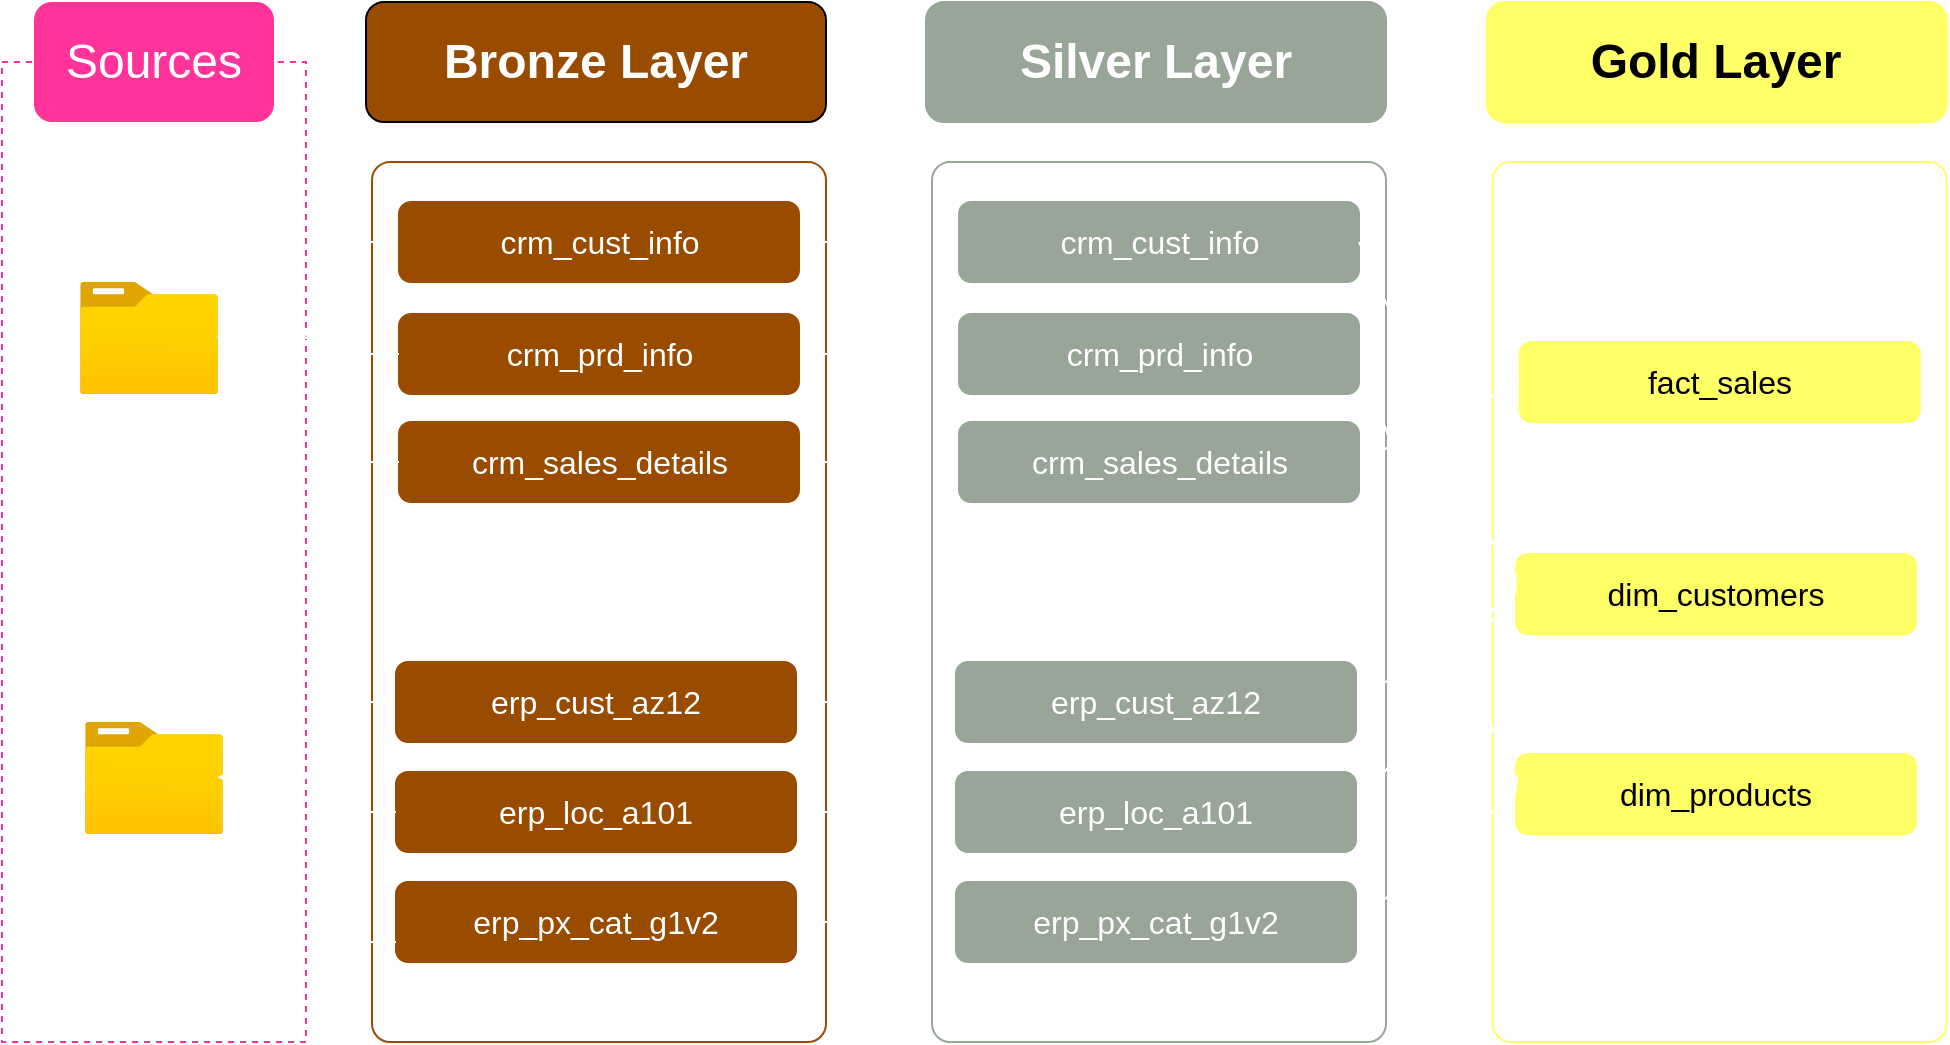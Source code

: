 <mxfile version="27.0.9">
  <diagram name="Page-1" id="F1ly6i5QzwTnTRDF3UsP">
    <mxGraphModel dx="933" dy="597" grid="1" gridSize="10" guides="1" tooltips="1" connect="1" arrows="1" fold="1" page="1" pageScale="1" pageWidth="850" pageHeight="1100" math="0" shadow="0">
      <root>
        <mxCell id="0" />
        <mxCell id="1" parent="0" />
        <mxCell id="-CWlUcPeQihNMmIlv_xb-1" value="" style="rounded=0;whiteSpace=wrap;html=1;fillColor=none;strokeColor=#FF3399;dashed=1;fontColor=#FFFFFF;" vertex="1" parent="1">
          <mxGeometry x="410" y="220" width="152" height="490" as="geometry" />
        </mxCell>
        <mxCell id="-CWlUcPeQihNMmIlv_xb-2" value="Sources" style="rounded=1;whiteSpace=wrap;html=1;fontSize=24;strokeColor=none;fillColor=#FF3399;fontColor=#FFFFFF;" vertex="1" parent="1">
          <mxGeometry x="426" y="190" width="120" height="60" as="geometry" />
        </mxCell>
        <mxCell id="-CWlUcPeQihNMmIlv_xb-3" value="" style="image;aspect=fixed;html=1;points=[];align=center;fontSize=12;image=img/lib/azure2/general/Folder_Blank.svg;fontColor=#FFFFFF;" vertex="1" parent="1">
          <mxGeometry x="449" y="330" width="69" height="56.0" as="geometry" />
        </mxCell>
        <mxCell id="-CWlUcPeQihNMmIlv_xb-4" value="" style="image;aspect=fixed;html=1;points=[];align=center;fontSize=12;image=img/lib/azure2/general/Folder_Blank.svg;fontColor=#FFFFFF;" vertex="1" parent="1">
          <mxGeometry x="451.5" y="550" width="69" height="56.0" as="geometry" />
        </mxCell>
        <mxCell id="-CWlUcPeQihNMmIlv_xb-5" value="&lt;b&gt;CRM&lt;/b&gt;" style="rounded=1;whiteSpace=wrap;html=1;fillColor=none;strokeColor=none;fontColor=#FFFFFF;" vertex="1" parent="1">
          <mxGeometry x="451.5" y="386" width="64" height="24" as="geometry" />
        </mxCell>
        <mxCell id="-CWlUcPeQihNMmIlv_xb-6" value="&lt;b&gt;ERP&lt;/b&gt;" style="rounded=1;whiteSpace=wrap;html=1;fillColor=none;strokeColor=none;fontColor=#FFFFFF;" vertex="1" parent="1">
          <mxGeometry x="454" y="606" width="64" height="24" as="geometry" />
        </mxCell>
        <mxCell id="-CWlUcPeQihNMmIlv_xb-7" value="" style="rounded=1;whiteSpace=wrap;html=1;fillStyle=auto;fillColor=none;strokeColor=#994C00;gradientColor=none;arcSize=4;fontColor=#FFFFFF;" vertex="1" parent="1">
          <mxGeometry x="595" y="270" width="227" height="440" as="geometry" />
        </mxCell>
        <mxCell id="-CWlUcPeQihNMmIlv_xb-8" value="&lt;font style=&quot;font-size: 24px;&quot;&gt;&lt;b&gt;Bronze Layer&lt;/b&gt;&lt;/font&gt;" style="rounded=1;whiteSpace=wrap;html=1;fillColor=#994C00;fillStyle=auto;fontColor=#FFFFFF;" vertex="1" parent="1">
          <mxGeometry x="592" y="190" width="230" height="60" as="geometry" />
        </mxCell>
        <mxCell id="-CWlUcPeQihNMmIlv_xb-9" style="edgeStyle=orthogonalEdgeStyle;rounded=0;orthogonalLoop=1;jettySize=auto;html=1;exitX=0;exitY=0.5;exitDx=0;exitDy=0;fontColor=#FFFFFF;strokeColor=#FFFFFF;" edge="1" parent="1" source="-CWlUcPeQihNMmIlv_xb-11" target="-CWlUcPeQihNMmIlv_xb-3">
          <mxGeometry relative="1" as="geometry" />
        </mxCell>
        <mxCell id="-CWlUcPeQihNMmIlv_xb-10" style="edgeStyle=none;rounded=0;orthogonalLoop=1;jettySize=auto;html=1;exitX=1;exitY=0.5;exitDx=0;exitDy=0;entryX=0;entryY=0.5;entryDx=0;entryDy=0;fontColor=#FFFFFF;strokeColor=#FFFFFF;" edge="1" parent="1" source="-CWlUcPeQihNMmIlv_xb-11" target="-CWlUcPeQihNMmIlv_xb-31">
          <mxGeometry relative="1" as="geometry" />
        </mxCell>
        <mxCell id="-CWlUcPeQihNMmIlv_xb-11" value="&lt;font style=&quot;font-size: 16px;&quot;&gt;crm_cust_info&lt;/font&gt;" style="rounded=1;whiteSpace=wrap;html=1;fillColor=#994C00;strokeColor=#994C00;fontColor=#FFFFFF;" vertex="1" parent="1">
          <mxGeometry x="608.5" y="290" width="200" height="40" as="geometry" />
        </mxCell>
        <mxCell id="-CWlUcPeQihNMmIlv_xb-12" style="edgeStyle=none;rounded=0;orthogonalLoop=1;jettySize=auto;html=1;exitX=1;exitY=0.5;exitDx=0;exitDy=0;entryX=0;entryY=0.5;entryDx=0;entryDy=0;fontColor=#FFFFFF;strokeColor=#FFFFFF;" edge="1" parent="1" source="-CWlUcPeQihNMmIlv_xb-13" target="-CWlUcPeQihNMmIlv_xb-34">
          <mxGeometry relative="1" as="geometry" />
        </mxCell>
        <mxCell id="-CWlUcPeQihNMmIlv_xb-13" value="&lt;font style=&quot;font-size: 16px;&quot;&gt;crm_sales_details&lt;/font&gt;" style="rounded=1;whiteSpace=wrap;html=1;fillColor=#994C00;strokeColor=#994C00;fontColor=#FFFFFF;" vertex="1" parent="1">
          <mxGeometry x="608.5" y="400" width="200" height="40" as="geometry" />
        </mxCell>
        <mxCell id="-CWlUcPeQihNMmIlv_xb-14" style="edgeStyle=none;rounded=0;orthogonalLoop=1;jettySize=auto;html=1;exitX=1;exitY=0.5;exitDx=0;exitDy=0;entryX=0;entryY=0.5;entryDx=0;entryDy=0;fontColor=#FFFFFF;strokeColor=#FFFFFF;" edge="1" parent="1" source="-CWlUcPeQihNMmIlv_xb-15" target="-CWlUcPeQihNMmIlv_xb-37">
          <mxGeometry relative="1" as="geometry" />
        </mxCell>
        <mxCell id="-CWlUcPeQihNMmIlv_xb-15" value="&lt;font style=&quot;font-size: 16px;&quot;&gt;crm_prd_info&lt;/font&gt;" style="rounded=1;whiteSpace=wrap;html=1;fillColor=#994C00;strokeColor=#994C00;fontColor=#FFFFFF;" vertex="1" parent="1">
          <mxGeometry x="608.5" y="346" width="200" height="40" as="geometry" />
        </mxCell>
        <mxCell id="-CWlUcPeQihNMmIlv_xb-16" style="edgeStyle=orthogonalEdgeStyle;rounded=0;orthogonalLoop=1;jettySize=auto;html=1;exitX=0;exitY=0.5;exitDx=0;exitDy=0;fontColor=#FFFFFF;strokeColor=#FFFFFF;" edge="1" parent="1" source="-CWlUcPeQihNMmIlv_xb-18" target="-CWlUcPeQihNMmIlv_xb-4">
          <mxGeometry relative="1" as="geometry" />
        </mxCell>
        <mxCell id="-CWlUcPeQihNMmIlv_xb-17" style="edgeStyle=none;rounded=0;orthogonalLoop=1;jettySize=auto;html=1;exitX=1;exitY=0.5;exitDx=0;exitDy=0;entryX=0;entryY=0.5;entryDx=0;entryDy=0;fontColor=#FFFFFF;strokeColor=#FFFFFF;" edge="1" parent="1" source="-CWlUcPeQihNMmIlv_xb-18" target="-CWlUcPeQihNMmIlv_xb-40">
          <mxGeometry relative="1" as="geometry" />
        </mxCell>
        <mxCell id="-CWlUcPeQihNMmIlv_xb-18" value="&lt;font style=&quot;font-size: 16px;&quot;&gt;erp_cust_az12&lt;/font&gt;" style="rounded=1;whiteSpace=wrap;html=1;fillColor=#994C00;strokeColor=#994C00;fontColor=#FFFFFF;" vertex="1" parent="1">
          <mxGeometry x="607" y="520" width="200" height="40" as="geometry" />
        </mxCell>
        <mxCell id="-CWlUcPeQihNMmIlv_xb-19" style="edgeStyle=none;rounded=0;orthogonalLoop=1;jettySize=auto;html=1;exitX=1;exitY=0.5;exitDx=0;exitDy=0;entryX=0;entryY=0.5;entryDx=0;entryDy=0;fontColor=#FFFFFF;strokeColor=#FFFFFF;" edge="1" parent="1" source="-CWlUcPeQihNMmIlv_xb-20" target="-CWlUcPeQihNMmIlv_xb-42">
          <mxGeometry relative="1" as="geometry" />
        </mxCell>
        <mxCell id="-CWlUcPeQihNMmIlv_xb-20" value="&lt;font style=&quot;font-size: 16px;&quot;&gt;erp_loc_a101&lt;/font&gt;" style="rounded=1;whiteSpace=wrap;html=1;fillColor=#994C00;strokeColor=#994C00;fontColor=#FFFFFF;" vertex="1" parent="1">
          <mxGeometry x="607" y="575" width="200" height="40" as="geometry" />
        </mxCell>
        <mxCell id="-CWlUcPeQihNMmIlv_xb-21" style="edgeStyle=none;rounded=0;orthogonalLoop=1;jettySize=auto;html=1;exitX=1;exitY=0.5;exitDx=0;exitDy=0;entryX=0;entryY=0.5;entryDx=0;entryDy=0;fontColor=#FFFFFF;strokeColor=#FFFFFF;" edge="1" parent="1" source="-CWlUcPeQihNMmIlv_xb-22" target="-CWlUcPeQihNMmIlv_xb-44">
          <mxGeometry relative="1" as="geometry" />
        </mxCell>
        <mxCell id="-CWlUcPeQihNMmIlv_xb-22" value="&lt;font style=&quot;font-size: 16px;&quot;&gt;erp_px_cat_g1v2&lt;/font&gt;" style="rounded=1;whiteSpace=wrap;html=1;fillColor=#994C00;strokeColor=#994C00;fontColor=#FFFFFF;" vertex="1" parent="1">
          <mxGeometry x="607" y="630" width="200" height="40" as="geometry" />
        </mxCell>
        <mxCell id="-CWlUcPeQihNMmIlv_xb-23" style="edgeStyle=orthogonalEdgeStyle;rounded=0;orthogonalLoop=1;jettySize=auto;html=1;exitX=0;exitY=0.5;exitDx=0;exitDy=0;entryX=0.987;entryY=0.493;entryDx=0;entryDy=0;entryPerimeter=0;fontColor=#FFFFFF;strokeColor=#FFFFFF;" edge="1" parent="1" source="-CWlUcPeQihNMmIlv_xb-15" target="-CWlUcPeQihNMmIlv_xb-3">
          <mxGeometry relative="1" as="geometry" />
        </mxCell>
        <mxCell id="-CWlUcPeQihNMmIlv_xb-24" style="edgeStyle=orthogonalEdgeStyle;rounded=0;orthogonalLoop=1;jettySize=auto;html=1;exitX=0;exitY=0.5;exitDx=0;exitDy=0;entryX=1.014;entryY=0.471;entryDx=0;entryDy=0;entryPerimeter=0;fontColor=#FFFFFF;strokeColor=#FFFFFF;" edge="1" parent="1" source="-CWlUcPeQihNMmIlv_xb-13" target="-CWlUcPeQihNMmIlv_xb-3">
          <mxGeometry relative="1" as="geometry" />
        </mxCell>
        <mxCell id="-CWlUcPeQihNMmIlv_xb-25" style="edgeStyle=orthogonalEdgeStyle;rounded=0;orthogonalLoop=1;jettySize=auto;html=1;exitX=0;exitY=0.5;exitDx=0;exitDy=0;entryX=0.96;entryY=0.493;entryDx=0;entryDy=0;entryPerimeter=0;fontColor=#FFFFFF;strokeColor=#FFFFFF;" edge="1" parent="1" source="-CWlUcPeQihNMmIlv_xb-20" target="-CWlUcPeQihNMmIlv_xb-4">
          <mxGeometry relative="1" as="geometry" />
        </mxCell>
        <mxCell id="-CWlUcPeQihNMmIlv_xb-26" style="edgeStyle=orthogonalEdgeStyle;rounded=0;orthogonalLoop=1;jettySize=auto;html=1;exitX=0;exitY=0.75;exitDx=0;exitDy=0;entryX=0.996;entryY=0.493;entryDx=0;entryDy=0;entryPerimeter=0;fontColor=#FFFFFF;strokeColor=#FFFFFF;" edge="1" parent="1" source="-CWlUcPeQihNMmIlv_xb-22" target="-CWlUcPeQihNMmIlv_xb-4">
          <mxGeometry relative="1" as="geometry" />
        </mxCell>
        <mxCell id="-CWlUcPeQihNMmIlv_xb-27" value="" style="rounded=1;whiteSpace=wrap;html=1;fillStyle=auto;fillColor=none;strokeColor=#98A697;gradientColor=none;arcSize=4;fontColor=#FFFFFF;" vertex="1" parent="1">
          <mxGeometry x="875" y="270" width="227" height="440" as="geometry" />
        </mxCell>
        <mxCell id="-CWlUcPeQihNMmIlv_xb-28" value="" style="rounded=1;whiteSpace=wrap;html=1;fillStyle=auto;fillColor=none;strokeColor=#FFFF66;gradientColor=none;arcSize=4;fontColor=#000000;" vertex="1" parent="1">
          <mxGeometry x="1155.37" y="270" width="227" height="440" as="geometry" />
        </mxCell>
        <mxCell id="-CWlUcPeQihNMmIlv_xb-29" value="&lt;font style=&quot;font-size: 24px;&quot;&gt;&lt;b&gt;Silver Layer&lt;/b&gt;&lt;/font&gt;" style="rounded=1;whiteSpace=wrap;html=1;fillColor=#98A697;fillStyle=auto;strokeColor=#98A697;fontColor=#FFFFFF;" vertex="1" parent="1">
          <mxGeometry x="872" y="190" width="230" height="60" as="geometry" />
        </mxCell>
        <mxCell id="-CWlUcPeQihNMmIlv_xb-30" value="&lt;font style=&quot;font-size: 24px;&quot;&gt;&lt;b&gt;Gold Layer&lt;/b&gt;&lt;/font&gt;" style="rounded=1;whiteSpace=wrap;html=1;fillColor=#FFFF66;fillStyle=auto;strokeColor=#FFFF66;fontColor=#000000;" vertex="1" parent="1">
          <mxGeometry x="1152.37" y="190" width="230" height="60" as="geometry" />
        </mxCell>
        <mxCell id="-CWlUcPeQihNMmIlv_xb-31" value="&lt;font style=&quot;font-size: 16px;&quot;&gt;crm_cust_info&lt;/font&gt;" style="rounded=1;whiteSpace=wrap;html=1;fillColor=#98A697;strokeColor=#98A697;fontColor=#FFFFFF;" vertex="1" parent="1">
          <mxGeometry x="888.5" y="290" width="200" height="40" as="geometry" />
        </mxCell>
        <mxCell id="-CWlUcPeQihNMmIlv_xb-32" value="&lt;font style=&quot;font-size: 16px;&quot;&gt;fact_sales&lt;/font&gt;" style="rounded=1;whiteSpace=wrap;html=1;fillColor=#FFFF66;strokeColor=#FFFF66;fontColor=#000000;" vertex="1" parent="1">
          <mxGeometry x="1168.87" y="360" width="200" height="40" as="geometry" />
        </mxCell>
        <mxCell id="-CWlUcPeQihNMmIlv_xb-33" style="edgeStyle=none;rounded=0;orthogonalLoop=1;jettySize=auto;html=1;exitX=1;exitY=0.5;exitDx=0;exitDy=0;entryX=0;entryY=0.5;entryDx=0;entryDy=0;jumpStyle=gap;fontColor=#FFFFFF;strokeColor=#FFFFFF;" edge="1" parent="1" source="-CWlUcPeQihNMmIlv_xb-34" target="-CWlUcPeQihNMmIlv_xb-32">
          <mxGeometry relative="1" as="geometry" />
        </mxCell>
        <mxCell id="-CWlUcPeQihNMmIlv_xb-34" value="&lt;font style=&quot;font-size: 16px;&quot;&gt;crm_sales_details&lt;/font&gt;" style="rounded=1;whiteSpace=wrap;html=1;fillColor=#98A697;strokeColor=#98A697;fontColor=#FFFFFF;" vertex="1" parent="1">
          <mxGeometry x="888.5" y="400" width="200" height="40" as="geometry" />
        </mxCell>
        <mxCell id="-CWlUcPeQihNMmIlv_xb-35" value="&lt;font style=&quot;font-size: 16px;&quot;&gt;dim_products&lt;/font&gt;" style="rounded=1;whiteSpace=wrap;html=1;fillColor=#FFFF66;strokeColor=#FFFF66;fontColor=#000000;" vertex="1" parent="1">
          <mxGeometry x="1167" y="566" width="200" height="40" as="geometry" />
        </mxCell>
        <mxCell id="-CWlUcPeQihNMmIlv_xb-36" style="edgeStyle=none;rounded=0;orthogonalLoop=1;jettySize=auto;html=1;exitX=1;exitY=0.5;exitDx=0;exitDy=0;entryX=0;entryY=0.5;entryDx=0;entryDy=0;jumpStyle=gap;fontColor=#FFFFFF;strokeColor=#FFFFFF;" edge="1" parent="1" source="-CWlUcPeQihNMmIlv_xb-37" target="-CWlUcPeQihNMmIlv_xb-35">
          <mxGeometry relative="1" as="geometry" />
        </mxCell>
        <mxCell id="-CWlUcPeQihNMmIlv_xb-37" value="&lt;font style=&quot;font-size: 16px;&quot;&gt;crm_prd_info&lt;/font&gt;" style="rounded=1;whiteSpace=wrap;html=1;fillColor=#98A697;strokeColor=#98A697;fontColor=#FFFFFF;" vertex="1" parent="1">
          <mxGeometry x="888.5" y="346" width="200" height="40" as="geometry" />
        </mxCell>
        <mxCell id="-CWlUcPeQihNMmIlv_xb-38" value="&lt;font style=&quot;font-size: 16px;&quot;&gt;dim_customers&lt;/font&gt;" style="rounded=1;whiteSpace=wrap;html=1;fillColor=#FFFF66;strokeColor=#FFFF66;fontColor=#000000;" vertex="1" parent="1">
          <mxGeometry x="1167" y="466" width="200" height="40" as="geometry" />
        </mxCell>
        <mxCell id="-CWlUcPeQihNMmIlv_xb-39" style="edgeStyle=none;rounded=0;orthogonalLoop=1;jettySize=auto;html=1;exitX=1;exitY=0.5;exitDx=0;exitDy=0;entryX=0;entryY=0.5;entryDx=0;entryDy=0;jumpStyle=gap;fontColor=#FFFFFF;strokeColor=#FFFFFF;" edge="1" parent="1" source="-CWlUcPeQihNMmIlv_xb-40" target="-CWlUcPeQihNMmIlv_xb-38">
          <mxGeometry relative="1" as="geometry" />
        </mxCell>
        <mxCell id="-CWlUcPeQihNMmIlv_xb-40" value="&lt;font style=&quot;font-size: 16px;&quot;&gt;erp_cust_az12&lt;/font&gt;" style="rounded=1;whiteSpace=wrap;html=1;fillColor=#98A697;strokeColor=#98A697;fontColor=#FFFFFF;" vertex="1" parent="1">
          <mxGeometry x="887" y="520" width="200" height="40" as="geometry" />
        </mxCell>
        <mxCell id="-CWlUcPeQihNMmIlv_xb-41" style="edgeStyle=none;rounded=0;orthogonalLoop=1;jettySize=auto;html=1;exitX=1;exitY=0.5;exitDx=0;exitDy=0;jumpStyle=gap;fontColor=#FFFFFF;strokeColor=#FFFFFF;" edge="1" parent="1" source="-CWlUcPeQihNMmIlv_xb-42">
          <mxGeometry relative="1" as="geometry">
            <mxPoint x="1162" y="490" as="targetPoint" />
          </mxGeometry>
        </mxCell>
        <mxCell id="-CWlUcPeQihNMmIlv_xb-42" value="&lt;font style=&quot;font-size: 16px;&quot;&gt;erp_loc_a101&lt;/font&gt;" style="rounded=1;whiteSpace=wrap;html=1;fillColor=#98A697;strokeColor=#98A697;fontColor=#FFFFFF;" vertex="1" parent="1">
          <mxGeometry x="887" y="575" width="200" height="40" as="geometry" />
        </mxCell>
        <mxCell id="-CWlUcPeQihNMmIlv_xb-43" style="edgeStyle=none;rounded=0;orthogonalLoop=1;jettySize=auto;html=1;exitX=1;exitY=0.5;exitDx=0;exitDy=0;entryX=0;entryY=0.5;entryDx=0;entryDy=0;jumpStyle=gap;fontColor=#FFFFFF;strokeColor=#FFFFFF;" edge="1" parent="1" source="-CWlUcPeQihNMmIlv_xb-44" target="-CWlUcPeQihNMmIlv_xb-35">
          <mxGeometry relative="1" as="geometry" />
        </mxCell>
        <mxCell id="-CWlUcPeQihNMmIlv_xb-44" value="&lt;font style=&quot;font-size: 16px;&quot;&gt;erp_px_cat_g1v2&lt;/font&gt;" style="rounded=1;whiteSpace=wrap;html=1;fillColor=#98A697;strokeColor=#98A697;fontColor=#FFFFFF;" vertex="1" parent="1">
          <mxGeometry x="887" y="630" width="200" height="40" as="geometry" />
        </mxCell>
        <mxCell id="-CWlUcPeQihNMmIlv_xb-45" value="" style="endArrow=classic;html=1;rounded=0;exitX=1;exitY=0.5;exitDx=0;exitDy=0;entryX=0;entryY=0.5;entryDx=0;entryDy=0;jumpStyle=gap;fontColor=#FFFFFF;strokeColor=#FFFFFF;" edge="1" parent="1" source="-CWlUcPeQihNMmIlv_xb-31" target="-CWlUcPeQihNMmIlv_xb-38">
          <mxGeometry width="50" height="50" relative="1" as="geometry">
            <mxPoint x="1092" y="320" as="sourcePoint" />
            <mxPoint x="1122" y="440" as="targetPoint" />
          </mxGeometry>
        </mxCell>
      </root>
    </mxGraphModel>
  </diagram>
</mxfile>
